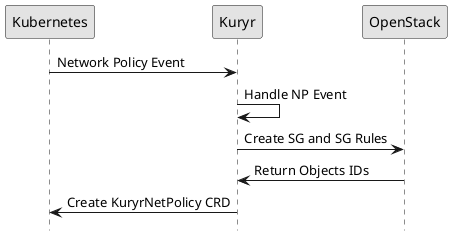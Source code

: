@startuml
skinparam monochrome true
hide footbox
Kubernetes -> Kuryr: Network Policy Event
Kuryr -> Kuryr: Handle NP Event
Kuryr -> OpenStack: Create SG and SG Rules
OpenStack -> Kuryr: Return Objects IDs
Kuryr -> Kubernetes: Create KuryrNetPolicy CRD
@enduml

